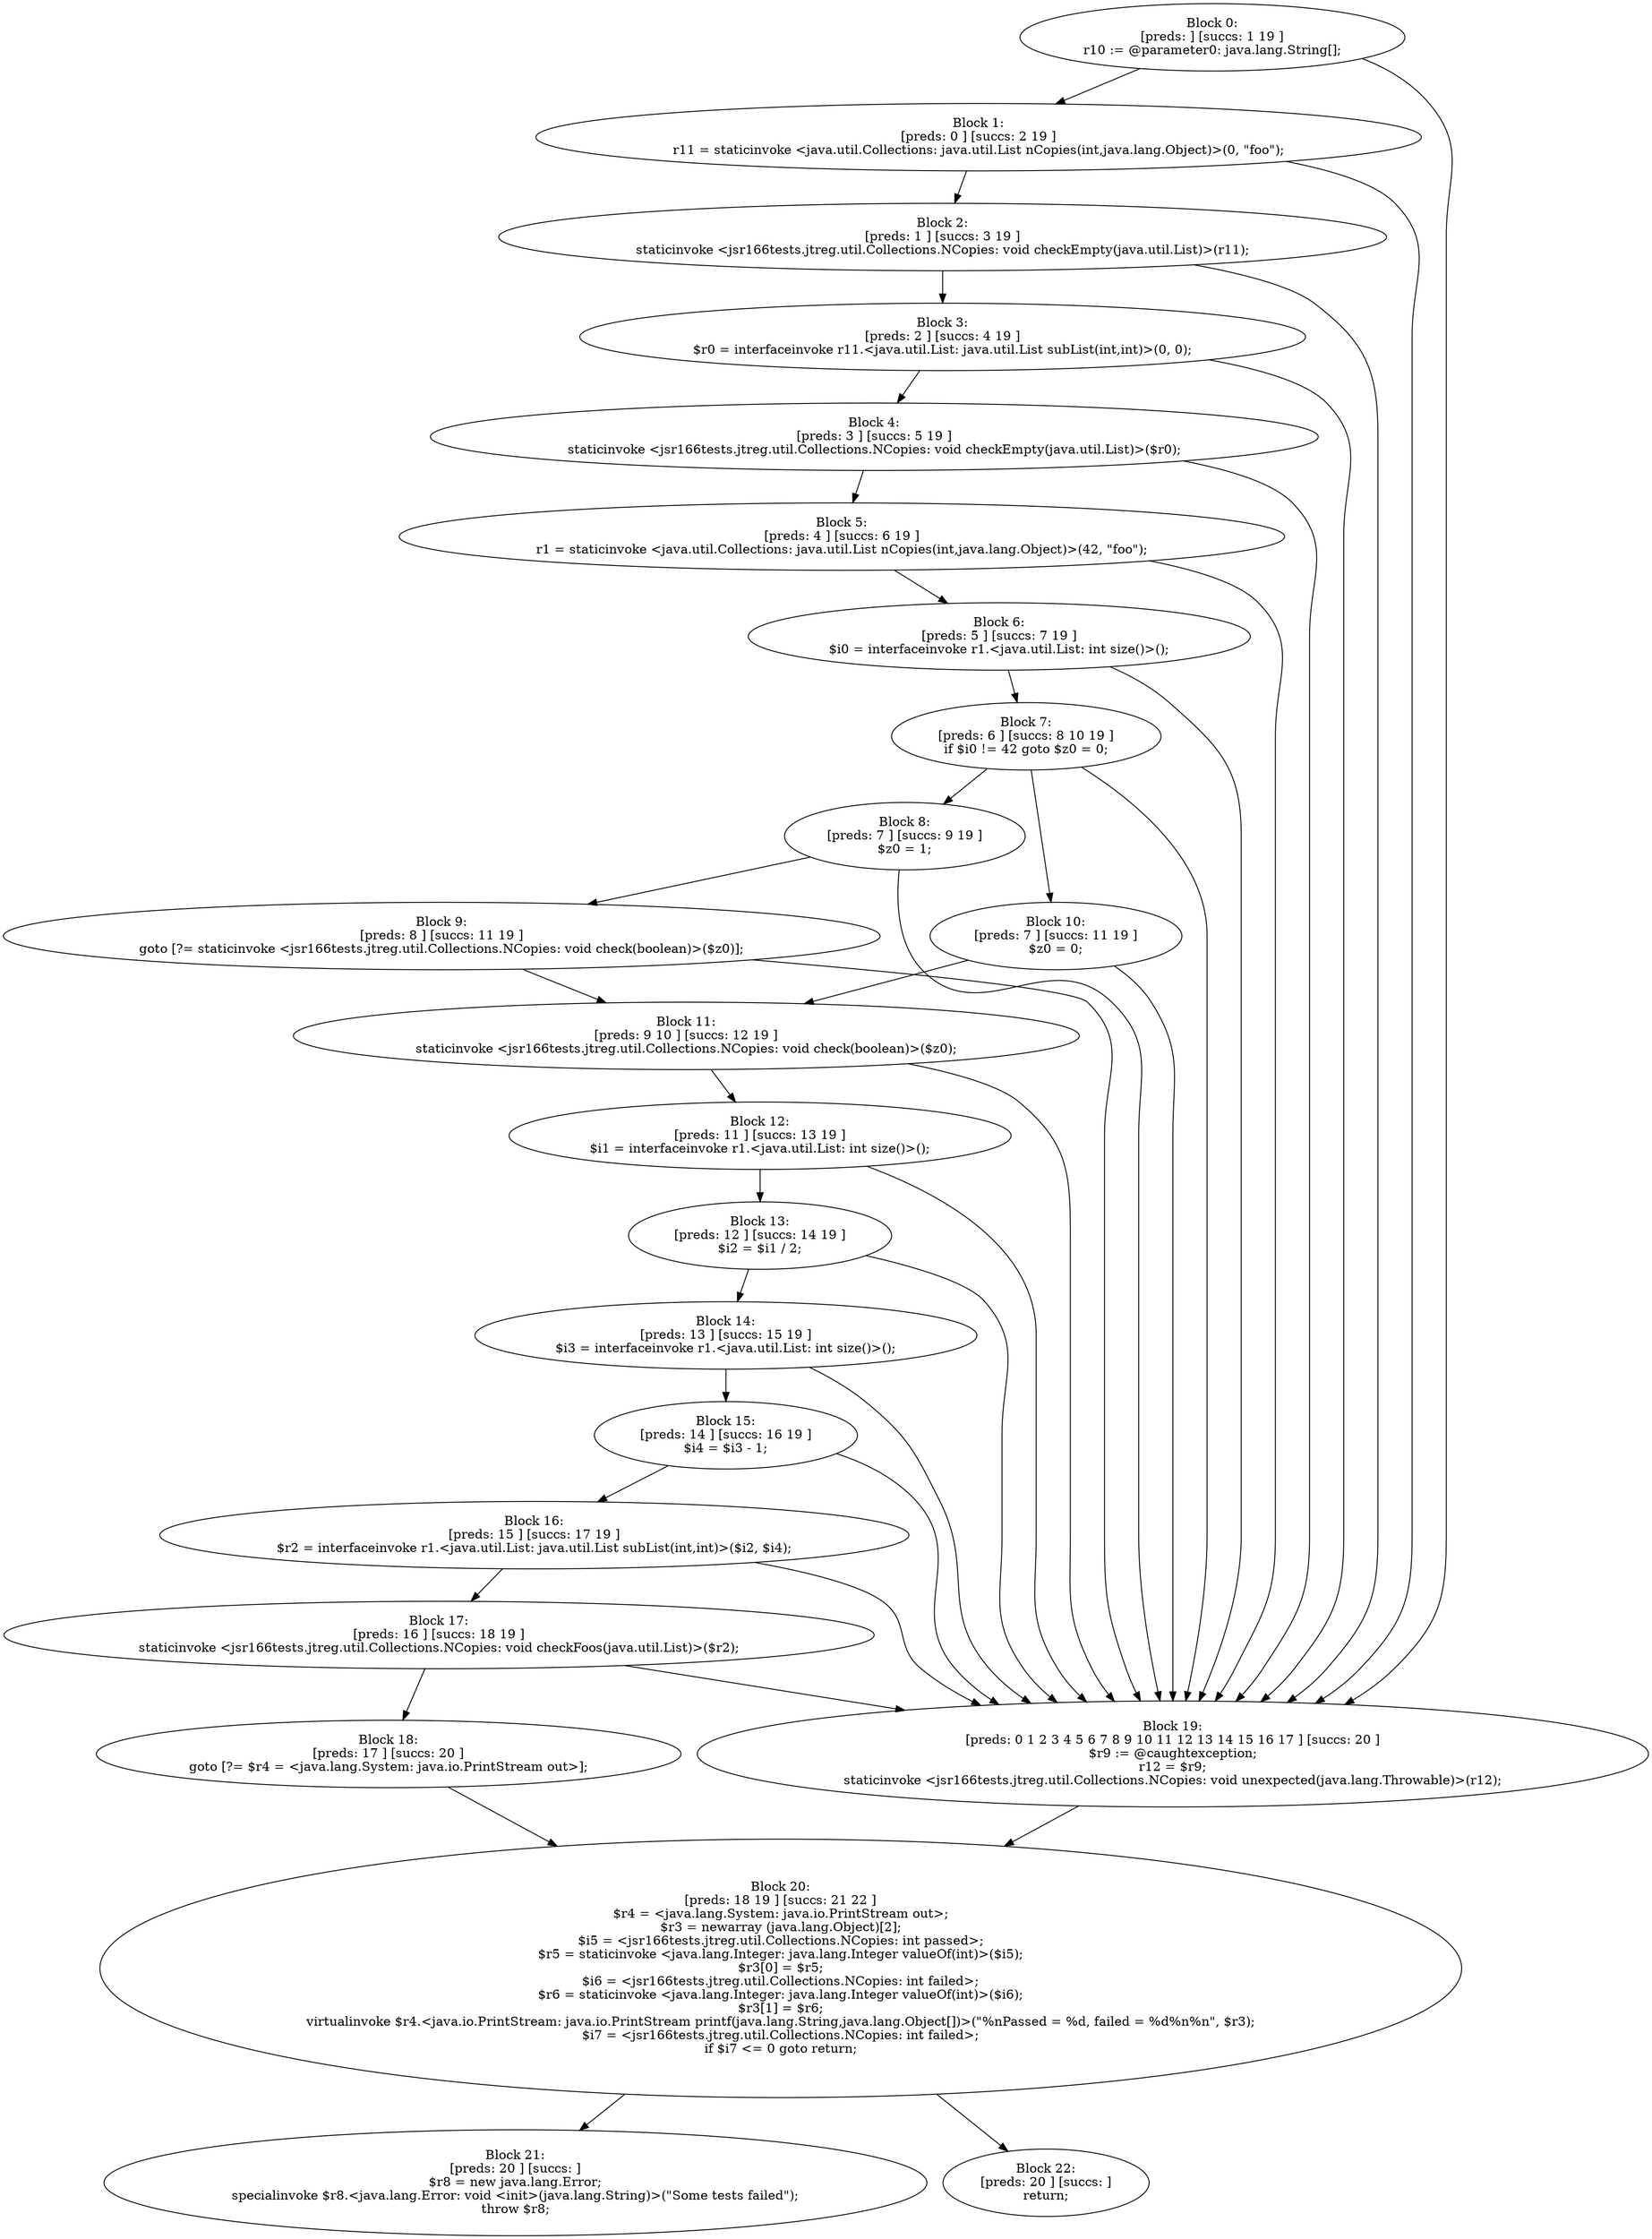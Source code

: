 digraph "unitGraph" {
    "Block 0:
[preds: ] [succs: 1 19 ]
r10 := @parameter0: java.lang.String[];
"
    "Block 1:
[preds: 0 ] [succs: 2 19 ]
r11 = staticinvoke <java.util.Collections: java.util.List nCopies(int,java.lang.Object)>(0, \"foo\");
"
    "Block 2:
[preds: 1 ] [succs: 3 19 ]
staticinvoke <jsr166tests.jtreg.util.Collections.NCopies: void checkEmpty(java.util.List)>(r11);
"
    "Block 3:
[preds: 2 ] [succs: 4 19 ]
$r0 = interfaceinvoke r11.<java.util.List: java.util.List subList(int,int)>(0, 0);
"
    "Block 4:
[preds: 3 ] [succs: 5 19 ]
staticinvoke <jsr166tests.jtreg.util.Collections.NCopies: void checkEmpty(java.util.List)>($r0);
"
    "Block 5:
[preds: 4 ] [succs: 6 19 ]
r1 = staticinvoke <java.util.Collections: java.util.List nCopies(int,java.lang.Object)>(42, \"foo\");
"
    "Block 6:
[preds: 5 ] [succs: 7 19 ]
$i0 = interfaceinvoke r1.<java.util.List: int size()>();
"
    "Block 7:
[preds: 6 ] [succs: 8 10 19 ]
if $i0 != 42 goto $z0 = 0;
"
    "Block 8:
[preds: 7 ] [succs: 9 19 ]
$z0 = 1;
"
    "Block 9:
[preds: 8 ] [succs: 11 19 ]
goto [?= staticinvoke <jsr166tests.jtreg.util.Collections.NCopies: void check(boolean)>($z0)];
"
    "Block 10:
[preds: 7 ] [succs: 11 19 ]
$z0 = 0;
"
    "Block 11:
[preds: 9 10 ] [succs: 12 19 ]
staticinvoke <jsr166tests.jtreg.util.Collections.NCopies: void check(boolean)>($z0);
"
    "Block 12:
[preds: 11 ] [succs: 13 19 ]
$i1 = interfaceinvoke r1.<java.util.List: int size()>();
"
    "Block 13:
[preds: 12 ] [succs: 14 19 ]
$i2 = $i1 / 2;
"
    "Block 14:
[preds: 13 ] [succs: 15 19 ]
$i3 = interfaceinvoke r1.<java.util.List: int size()>();
"
    "Block 15:
[preds: 14 ] [succs: 16 19 ]
$i4 = $i3 - 1;
"
    "Block 16:
[preds: 15 ] [succs: 17 19 ]
$r2 = interfaceinvoke r1.<java.util.List: java.util.List subList(int,int)>($i2, $i4);
"
    "Block 17:
[preds: 16 ] [succs: 18 19 ]
staticinvoke <jsr166tests.jtreg.util.Collections.NCopies: void checkFoos(java.util.List)>($r2);
"
    "Block 18:
[preds: 17 ] [succs: 20 ]
goto [?= $r4 = <java.lang.System: java.io.PrintStream out>];
"
    "Block 19:
[preds: 0 1 2 3 4 5 6 7 8 9 10 11 12 13 14 15 16 17 ] [succs: 20 ]
$r9 := @caughtexception;
r12 = $r9;
staticinvoke <jsr166tests.jtreg.util.Collections.NCopies: void unexpected(java.lang.Throwable)>(r12);
"
    "Block 20:
[preds: 18 19 ] [succs: 21 22 ]
$r4 = <java.lang.System: java.io.PrintStream out>;
$r3 = newarray (java.lang.Object)[2];
$i5 = <jsr166tests.jtreg.util.Collections.NCopies: int passed>;
$r5 = staticinvoke <java.lang.Integer: java.lang.Integer valueOf(int)>($i5);
$r3[0] = $r5;
$i6 = <jsr166tests.jtreg.util.Collections.NCopies: int failed>;
$r6 = staticinvoke <java.lang.Integer: java.lang.Integer valueOf(int)>($i6);
$r3[1] = $r6;
virtualinvoke $r4.<java.io.PrintStream: java.io.PrintStream printf(java.lang.String,java.lang.Object[])>(\"%nPassed = %d, failed = %d%n%n\", $r3);
$i7 = <jsr166tests.jtreg.util.Collections.NCopies: int failed>;
if $i7 <= 0 goto return;
"
    "Block 21:
[preds: 20 ] [succs: ]
$r8 = new java.lang.Error;
specialinvoke $r8.<java.lang.Error: void <init>(java.lang.String)>(\"Some tests failed\");
throw $r8;
"
    "Block 22:
[preds: 20 ] [succs: ]
return;
"
    "Block 0:
[preds: ] [succs: 1 19 ]
r10 := @parameter0: java.lang.String[];
"->"Block 1:
[preds: 0 ] [succs: 2 19 ]
r11 = staticinvoke <java.util.Collections: java.util.List nCopies(int,java.lang.Object)>(0, \"foo\");
";
    "Block 0:
[preds: ] [succs: 1 19 ]
r10 := @parameter0: java.lang.String[];
"->"Block 19:
[preds: 0 1 2 3 4 5 6 7 8 9 10 11 12 13 14 15 16 17 ] [succs: 20 ]
$r9 := @caughtexception;
r12 = $r9;
staticinvoke <jsr166tests.jtreg.util.Collections.NCopies: void unexpected(java.lang.Throwable)>(r12);
";
    "Block 1:
[preds: 0 ] [succs: 2 19 ]
r11 = staticinvoke <java.util.Collections: java.util.List nCopies(int,java.lang.Object)>(0, \"foo\");
"->"Block 2:
[preds: 1 ] [succs: 3 19 ]
staticinvoke <jsr166tests.jtreg.util.Collections.NCopies: void checkEmpty(java.util.List)>(r11);
";
    "Block 1:
[preds: 0 ] [succs: 2 19 ]
r11 = staticinvoke <java.util.Collections: java.util.List nCopies(int,java.lang.Object)>(0, \"foo\");
"->"Block 19:
[preds: 0 1 2 3 4 5 6 7 8 9 10 11 12 13 14 15 16 17 ] [succs: 20 ]
$r9 := @caughtexception;
r12 = $r9;
staticinvoke <jsr166tests.jtreg.util.Collections.NCopies: void unexpected(java.lang.Throwable)>(r12);
";
    "Block 2:
[preds: 1 ] [succs: 3 19 ]
staticinvoke <jsr166tests.jtreg.util.Collections.NCopies: void checkEmpty(java.util.List)>(r11);
"->"Block 3:
[preds: 2 ] [succs: 4 19 ]
$r0 = interfaceinvoke r11.<java.util.List: java.util.List subList(int,int)>(0, 0);
";
    "Block 2:
[preds: 1 ] [succs: 3 19 ]
staticinvoke <jsr166tests.jtreg.util.Collections.NCopies: void checkEmpty(java.util.List)>(r11);
"->"Block 19:
[preds: 0 1 2 3 4 5 6 7 8 9 10 11 12 13 14 15 16 17 ] [succs: 20 ]
$r9 := @caughtexception;
r12 = $r9;
staticinvoke <jsr166tests.jtreg.util.Collections.NCopies: void unexpected(java.lang.Throwable)>(r12);
";
    "Block 3:
[preds: 2 ] [succs: 4 19 ]
$r0 = interfaceinvoke r11.<java.util.List: java.util.List subList(int,int)>(0, 0);
"->"Block 4:
[preds: 3 ] [succs: 5 19 ]
staticinvoke <jsr166tests.jtreg.util.Collections.NCopies: void checkEmpty(java.util.List)>($r0);
";
    "Block 3:
[preds: 2 ] [succs: 4 19 ]
$r0 = interfaceinvoke r11.<java.util.List: java.util.List subList(int,int)>(0, 0);
"->"Block 19:
[preds: 0 1 2 3 4 5 6 7 8 9 10 11 12 13 14 15 16 17 ] [succs: 20 ]
$r9 := @caughtexception;
r12 = $r9;
staticinvoke <jsr166tests.jtreg.util.Collections.NCopies: void unexpected(java.lang.Throwable)>(r12);
";
    "Block 4:
[preds: 3 ] [succs: 5 19 ]
staticinvoke <jsr166tests.jtreg.util.Collections.NCopies: void checkEmpty(java.util.List)>($r0);
"->"Block 5:
[preds: 4 ] [succs: 6 19 ]
r1 = staticinvoke <java.util.Collections: java.util.List nCopies(int,java.lang.Object)>(42, \"foo\");
";
    "Block 4:
[preds: 3 ] [succs: 5 19 ]
staticinvoke <jsr166tests.jtreg.util.Collections.NCopies: void checkEmpty(java.util.List)>($r0);
"->"Block 19:
[preds: 0 1 2 3 4 5 6 7 8 9 10 11 12 13 14 15 16 17 ] [succs: 20 ]
$r9 := @caughtexception;
r12 = $r9;
staticinvoke <jsr166tests.jtreg.util.Collections.NCopies: void unexpected(java.lang.Throwable)>(r12);
";
    "Block 5:
[preds: 4 ] [succs: 6 19 ]
r1 = staticinvoke <java.util.Collections: java.util.List nCopies(int,java.lang.Object)>(42, \"foo\");
"->"Block 6:
[preds: 5 ] [succs: 7 19 ]
$i0 = interfaceinvoke r1.<java.util.List: int size()>();
";
    "Block 5:
[preds: 4 ] [succs: 6 19 ]
r1 = staticinvoke <java.util.Collections: java.util.List nCopies(int,java.lang.Object)>(42, \"foo\");
"->"Block 19:
[preds: 0 1 2 3 4 5 6 7 8 9 10 11 12 13 14 15 16 17 ] [succs: 20 ]
$r9 := @caughtexception;
r12 = $r9;
staticinvoke <jsr166tests.jtreg.util.Collections.NCopies: void unexpected(java.lang.Throwable)>(r12);
";
    "Block 6:
[preds: 5 ] [succs: 7 19 ]
$i0 = interfaceinvoke r1.<java.util.List: int size()>();
"->"Block 7:
[preds: 6 ] [succs: 8 10 19 ]
if $i0 != 42 goto $z0 = 0;
";
    "Block 6:
[preds: 5 ] [succs: 7 19 ]
$i0 = interfaceinvoke r1.<java.util.List: int size()>();
"->"Block 19:
[preds: 0 1 2 3 4 5 6 7 8 9 10 11 12 13 14 15 16 17 ] [succs: 20 ]
$r9 := @caughtexception;
r12 = $r9;
staticinvoke <jsr166tests.jtreg.util.Collections.NCopies: void unexpected(java.lang.Throwable)>(r12);
";
    "Block 7:
[preds: 6 ] [succs: 8 10 19 ]
if $i0 != 42 goto $z0 = 0;
"->"Block 8:
[preds: 7 ] [succs: 9 19 ]
$z0 = 1;
";
    "Block 7:
[preds: 6 ] [succs: 8 10 19 ]
if $i0 != 42 goto $z0 = 0;
"->"Block 10:
[preds: 7 ] [succs: 11 19 ]
$z0 = 0;
";
    "Block 7:
[preds: 6 ] [succs: 8 10 19 ]
if $i0 != 42 goto $z0 = 0;
"->"Block 19:
[preds: 0 1 2 3 4 5 6 7 8 9 10 11 12 13 14 15 16 17 ] [succs: 20 ]
$r9 := @caughtexception;
r12 = $r9;
staticinvoke <jsr166tests.jtreg.util.Collections.NCopies: void unexpected(java.lang.Throwable)>(r12);
";
    "Block 8:
[preds: 7 ] [succs: 9 19 ]
$z0 = 1;
"->"Block 9:
[preds: 8 ] [succs: 11 19 ]
goto [?= staticinvoke <jsr166tests.jtreg.util.Collections.NCopies: void check(boolean)>($z0)];
";
    "Block 8:
[preds: 7 ] [succs: 9 19 ]
$z0 = 1;
"->"Block 19:
[preds: 0 1 2 3 4 5 6 7 8 9 10 11 12 13 14 15 16 17 ] [succs: 20 ]
$r9 := @caughtexception;
r12 = $r9;
staticinvoke <jsr166tests.jtreg.util.Collections.NCopies: void unexpected(java.lang.Throwable)>(r12);
";
    "Block 9:
[preds: 8 ] [succs: 11 19 ]
goto [?= staticinvoke <jsr166tests.jtreg.util.Collections.NCopies: void check(boolean)>($z0)];
"->"Block 11:
[preds: 9 10 ] [succs: 12 19 ]
staticinvoke <jsr166tests.jtreg.util.Collections.NCopies: void check(boolean)>($z0);
";
    "Block 9:
[preds: 8 ] [succs: 11 19 ]
goto [?= staticinvoke <jsr166tests.jtreg.util.Collections.NCopies: void check(boolean)>($z0)];
"->"Block 19:
[preds: 0 1 2 3 4 5 6 7 8 9 10 11 12 13 14 15 16 17 ] [succs: 20 ]
$r9 := @caughtexception;
r12 = $r9;
staticinvoke <jsr166tests.jtreg.util.Collections.NCopies: void unexpected(java.lang.Throwable)>(r12);
";
    "Block 10:
[preds: 7 ] [succs: 11 19 ]
$z0 = 0;
"->"Block 11:
[preds: 9 10 ] [succs: 12 19 ]
staticinvoke <jsr166tests.jtreg.util.Collections.NCopies: void check(boolean)>($z0);
";
    "Block 10:
[preds: 7 ] [succs: 11 19 ]
$z0 = 0;
"->"Block 19:
[preds: 0 1 2 3 4 5 6 7 8 9 10 11 12 13 14 15 16 17 ] [succs: 20 ]
$r9 := @caughtexception;
r12 = $r9;
staticinvoke <jsr166tests.jtreg.util.Collections.NCopies: void unexpected(java.lang.Throwable)>(r12);
";
    "Block 11:
[preds: 9 10 ] [succs: 12 19 ]
staticinvoke <jsr166tests.jtreg.util.Collections.NCopies: void check(boolean)>($z0);
"->"Block 12:
[preds: 11 ] [succs: 13 19 ]
$i1 = interfaceinvoke r1.<java.util.List: int size()>();
";
    "Block 11:
[preds: 9 10 ] [succs: 12 19 ]
staticinvoke <jsr166tests.jtreg.util.Collections.NCopies: void check(boolean)>($z0);
"->"Block 19:
[preds: 0 1 2 3 4 5 6 7 8 9 10 11 12 13 14 15 16 17 ] [succs: 20 ]
$r9 := @caughtexception;
r12 = $r9;
staticinvoke <jsr166tests.jtreg.util.Collections.NCopies: void unexpected(java.lang.Throwable)>(r12);
";
    "Block 12:
[preds: 11 ] [succs: 13 19 ]
$i1 = interfaceinvoke r1.<java.util.List: int size()>();
"->"Block 13:
[preds: 12 ] [succs: 14 19 ]
$i2 = $i1 / 2;
";
    "Block 12:
[preds: 11 ] [succs: 13 19 ]
$i1 = interfaceinvoke r1.<java.util.List: int size()>();
"->"Block 19:
[preds: 0 1 2 3 4 5 6 7 8 9 10 11 12 13 14 15 16 17 ] [succs: 20 ]
$r9 := @caughtexception;
r12 = $r9;
staticinvoke <jsr166tests.jtreg.util.Collections.NCopies: void unexpected(java.lang.Throwable)>(r12);
";
    "Block 13:
[preds: 12 ] [succs: 14 19 ]
$i2 = $i1 / 2;
"->"Block 14:
[preds: 13 ] [succs: 15 19 ]
$i3 = interfaceinvoke r1.<java.util.List: int size()>();
";
    "Block 13:
[preds: 12 ] [succs: 14 19 ]
$i2 = $i1 / 2;
"->"Block 19:
[preds: 0 1 2 3 4 5 6 7 8 9 10 11 12 13 14 15 16 17 ] [succs: 20 ]
$r9 := @caughtexception;
r12 = $r9;
staticinvoke <jsr166tests.jtreg.util.Collections.NCopies: void unexpected(java.lang.Throwable)>(r12);
";
    "Block 14:
[preds: 13 ] [succs: 15 19 ]
$i3 = interfaceinvoke r1.<java.util.List: int size()>();
"->"Block 15:
[preds: 14 ] [succs: 16 19 ]
$i4 = $i3 - 1;
";
    "Block 14:
[preds: 13 ] [succs: 15 19 ]
$i3 = interfaceinvoke r1.<java.util.List: int size()>();
"->"Block 19:
[preds: 0 1 2 3 4 5 6 7 8 9 10 11 12 13 14 15 16 17 ] [succs: 20 ]
$r9 := @caughtexception;
r12 = $r9;
staticinvoke <jsr166tests.jtreg.util.Collections.NCopies: void unexpected(java.lang.Throwable)>(r12);
";
    "Block 15:
[preds: 14 ] [succs: 16 19 ]
$i4 = $i3 - 1;
"->"Block 16:
[preds: 15 ] [succs: 17 19 ]
$r2 = interfaceinvoke r1.<java.util.List: java.util.List subList(int,int)>($i2, $i4);
";
    "Block 15:
[preds: 14 ] [succs: 16 19 ]
$i4 = $i3 - 1;
"->"Block 19:
[preds: 0 1 2 3 4 5 6 7 8 9 10 11 12 13 14 15 16 17 ] [succs: 20 ]
$r9 := @caughtexception;
r12 = $r9;
staticinvoke <jsr166tests.jtreg.util.Collections.NCopies: void unexpected(java.lang.Throwable)>(r12);
";
    "Block 16:
[preds: 15 ] [succs: 17 19 ]
$r2 = interfaceinvoke r1.<java.util.List: java.util.List subList(int,int)>($i2, $i4);
"->"Block 17:
[preds: 16 ] [succs: 18 19 ]
staticinvoke <jsr166tests.jtreg.util.Collections.NCopies: void checkFoos(java.util.List)>($r2);
";
    "Block 16:
[preds: 15 ] [succs: 17 19 ]
$r2 = interfaceinvoke r1.<java.util.List: java.util.List subList(int,int)>($i2, $i4);
"->"Block 19:
[preds: 0 1 2 3 4 5 6 7 8 9 10 11 12 13 14 15 16 17 ] [succs: 20 ]
$r9 := @caughtexception;
r12 = $r9;
staticinvoke <jsr166tests.jtreg.util.Collections.NCopies: void unexpected(java.lang.Throwable)>(r12);
";
    "Block 17:
[preds: 16 ] [succs: 18 19 ]
staticinvoke <jsr166tests.jtreg.util.Collections.NCopies: void checkFoos(java.util.List)>($r2);
"->"Block 18:
[preds: 17 ] [succs: 20 ]
goto [?= $r4 = <java.lang.System: java.io.PrintStream out>];
";
    "Block 17:
[preds: 16 ] [succs: 18 19 ]
staticinvoke <jsr166tests.jtreg.util.Collections.NCopies: void checkFoos(java.util.List)>($r2);
"->"Block 19:
[preds: 0 1 2 3 4 5 6 7 8 9 10 11 12 13 14 15 16 17 ] [succs: 20 ]
$r9 := @caughtexception;
r12 = $r9;
staticinvoke <jsr166tests.jtreg.util.Collections.NCopies: void unexpected(java.lang.Throwable)>(r12);
";
    "Block 18:
[preds: 17 ] [succs: 20 ]
goto [?= $r4 = <java.lang.System: java.io.PrintStream out>];
"->"Block 20:
[preds: 18 19 ] [succs: 21 22 ]
$r4 = <java.lang.System: java.io.PrintStream out>;
$r3 = newarray (java.lang.Object)[2];
$i5 = <jsr166tests.jtreg.util.Collections.NCopies: int passed>;
$r5 = staticinvoke <java.lang.Integer: java.lang.Integer valueOf(int)>($i5);
$r3[0] = $r5;
$i6 = <jsr166tests.jtreg.util.Collections.NCopies: int failed>;
$r6 = staticinvoke <java.lang.Integer: java.lang.Integer valueOf(int)>($i6);
$r3[1] = $r6;
virtualinvoke $r4.<java.io.PrintStream: java.io.PrintStream printf(java.lang.String,java.lang.Object[])>(\"%nPassed = %d, failed = %d%n%n\", $r3);
$i7 = <jsr166tests.jtreg.util.Collections.NCopies: int failed>;
if $i7 <= 0 goto return;
";
    "Block 19:
[preds: 0 1 2 3 4 5 6 7 8 9 10 11 12 13 14 15 16 17 ] [succs: 20 ]
$r9 := @caughtexception;
r12 = $r9;
staticinvoke <jsr166tests.jtreg.util.Collections.NCopies: void unexpected(java.lang.Throwable)>(r12);
"->"Block 20:
[preds: 18 19 ] [succs: 21 22 ]
$r4 = <java.lang.System: java.io.PrintStream out>;
$r3 = newarray (java.lang.Object)[2];
$i5 = <jsr166tests.jtreg.util.Collections.NCopies: int passed>;
$r5 = staticinvoke <java.lang.Integer: java.lang.Integer valueOf(int)>($i5);
$r3[0] = $r5;
$i6 = <jsr166tests.jtreg.util.Collections.NCopies: int failed>;
$r6 = staticinvoke <java.lang.Integer: java.lang.Integer valueOf(int)>($i6);
$r3[1] = $r6;
virtualinvoke $r4.<java.io.PrintStream: java.io.PrintStream printf(java.lang.String,java.lang.Object[])>(\"%nPassed = %d, failed = %d%n%n\", $r3);
$i7 = <jsr166tests.jtreg.util.Collections.NCopies: int failed>;
if $i7 <= 0 goto return;
";
    "Block 20:
[preds: 18 19 ] [succs: 21 22 ]
$r4 = <java.lang.System: java.io.PrintStream out>;
$r3 = newarray (java.lang.Object)[2];
$i5 = <jsr166tests.jtreg.util.Collections.NCopies: int passed>;
$r5 = staticinvoke <java.lang.Integer: java.lang.Integer valueOf(int)>($i5);
$r3[0] = $r5;
$i6 = <jsr166tests.jtreg.util.Collections.NCopies: int failed>;
$r6 = staticinvoke <java.lang.Integer: java.lang.Integer valueOf(int)>($i6);
$r3[1] = $r6;
virtualinvoke $r4.<java.io.PrintStream: java.io.PrintStream printf(java.lang.String,java.lang.Object[])>(\"%nPassed = %d, failed = %d%n%n\", $r3);
$i7 = <jsr166tests.jtreg.util.Collections.NCopies: int failed>;
if $i7 <= 0 goto return;
"->"Block 21:
[preds: 20 ] [succs: ]
$r8 = new java.lang.Error;
specialinvoke $r8.<java.lang.Error: void <init>(java.lang.String)>(\"Some tests failed\");
throw $r8;
";
    "Block 20:
[preds: 18 19 ] [succs: 21 22 ]
$r4 = <java.lang.System: java.io.PrintStream out>;
$r3 = newarray (java.lang.Object)[2];
$i5 = <jsr166tests.jtreg.util.Collections.NCopies: int passed>;
$r5 = staticinvoke <java.lang.Integer: java.lang.Integer valueOf(int)>($i5);
$r3[0] = $r5;
$i6 = <jsr166tests.jtreg.util.Collections.NCopies: int failed>;
$r6 = staticinvoke <java.lang.Integer: java.lang.Integer valueOf(int)>($i6);
$r3[1] = $r6;
virtualinvoke $r4.<java.io.PrintStream: java.io.PrintStream printf(java.lang.String,java.lang.Object[])>(\"%nPassed = %d, failed = %d%n%n\", $r3);
$i7 = <jsr166tests.jtreg.util.Collections.NCopies: int failed>;
if $i7 <= 0 goto return;
"->"Block 22:
[preds: 20 ] [succs: ]
return;
";
}
